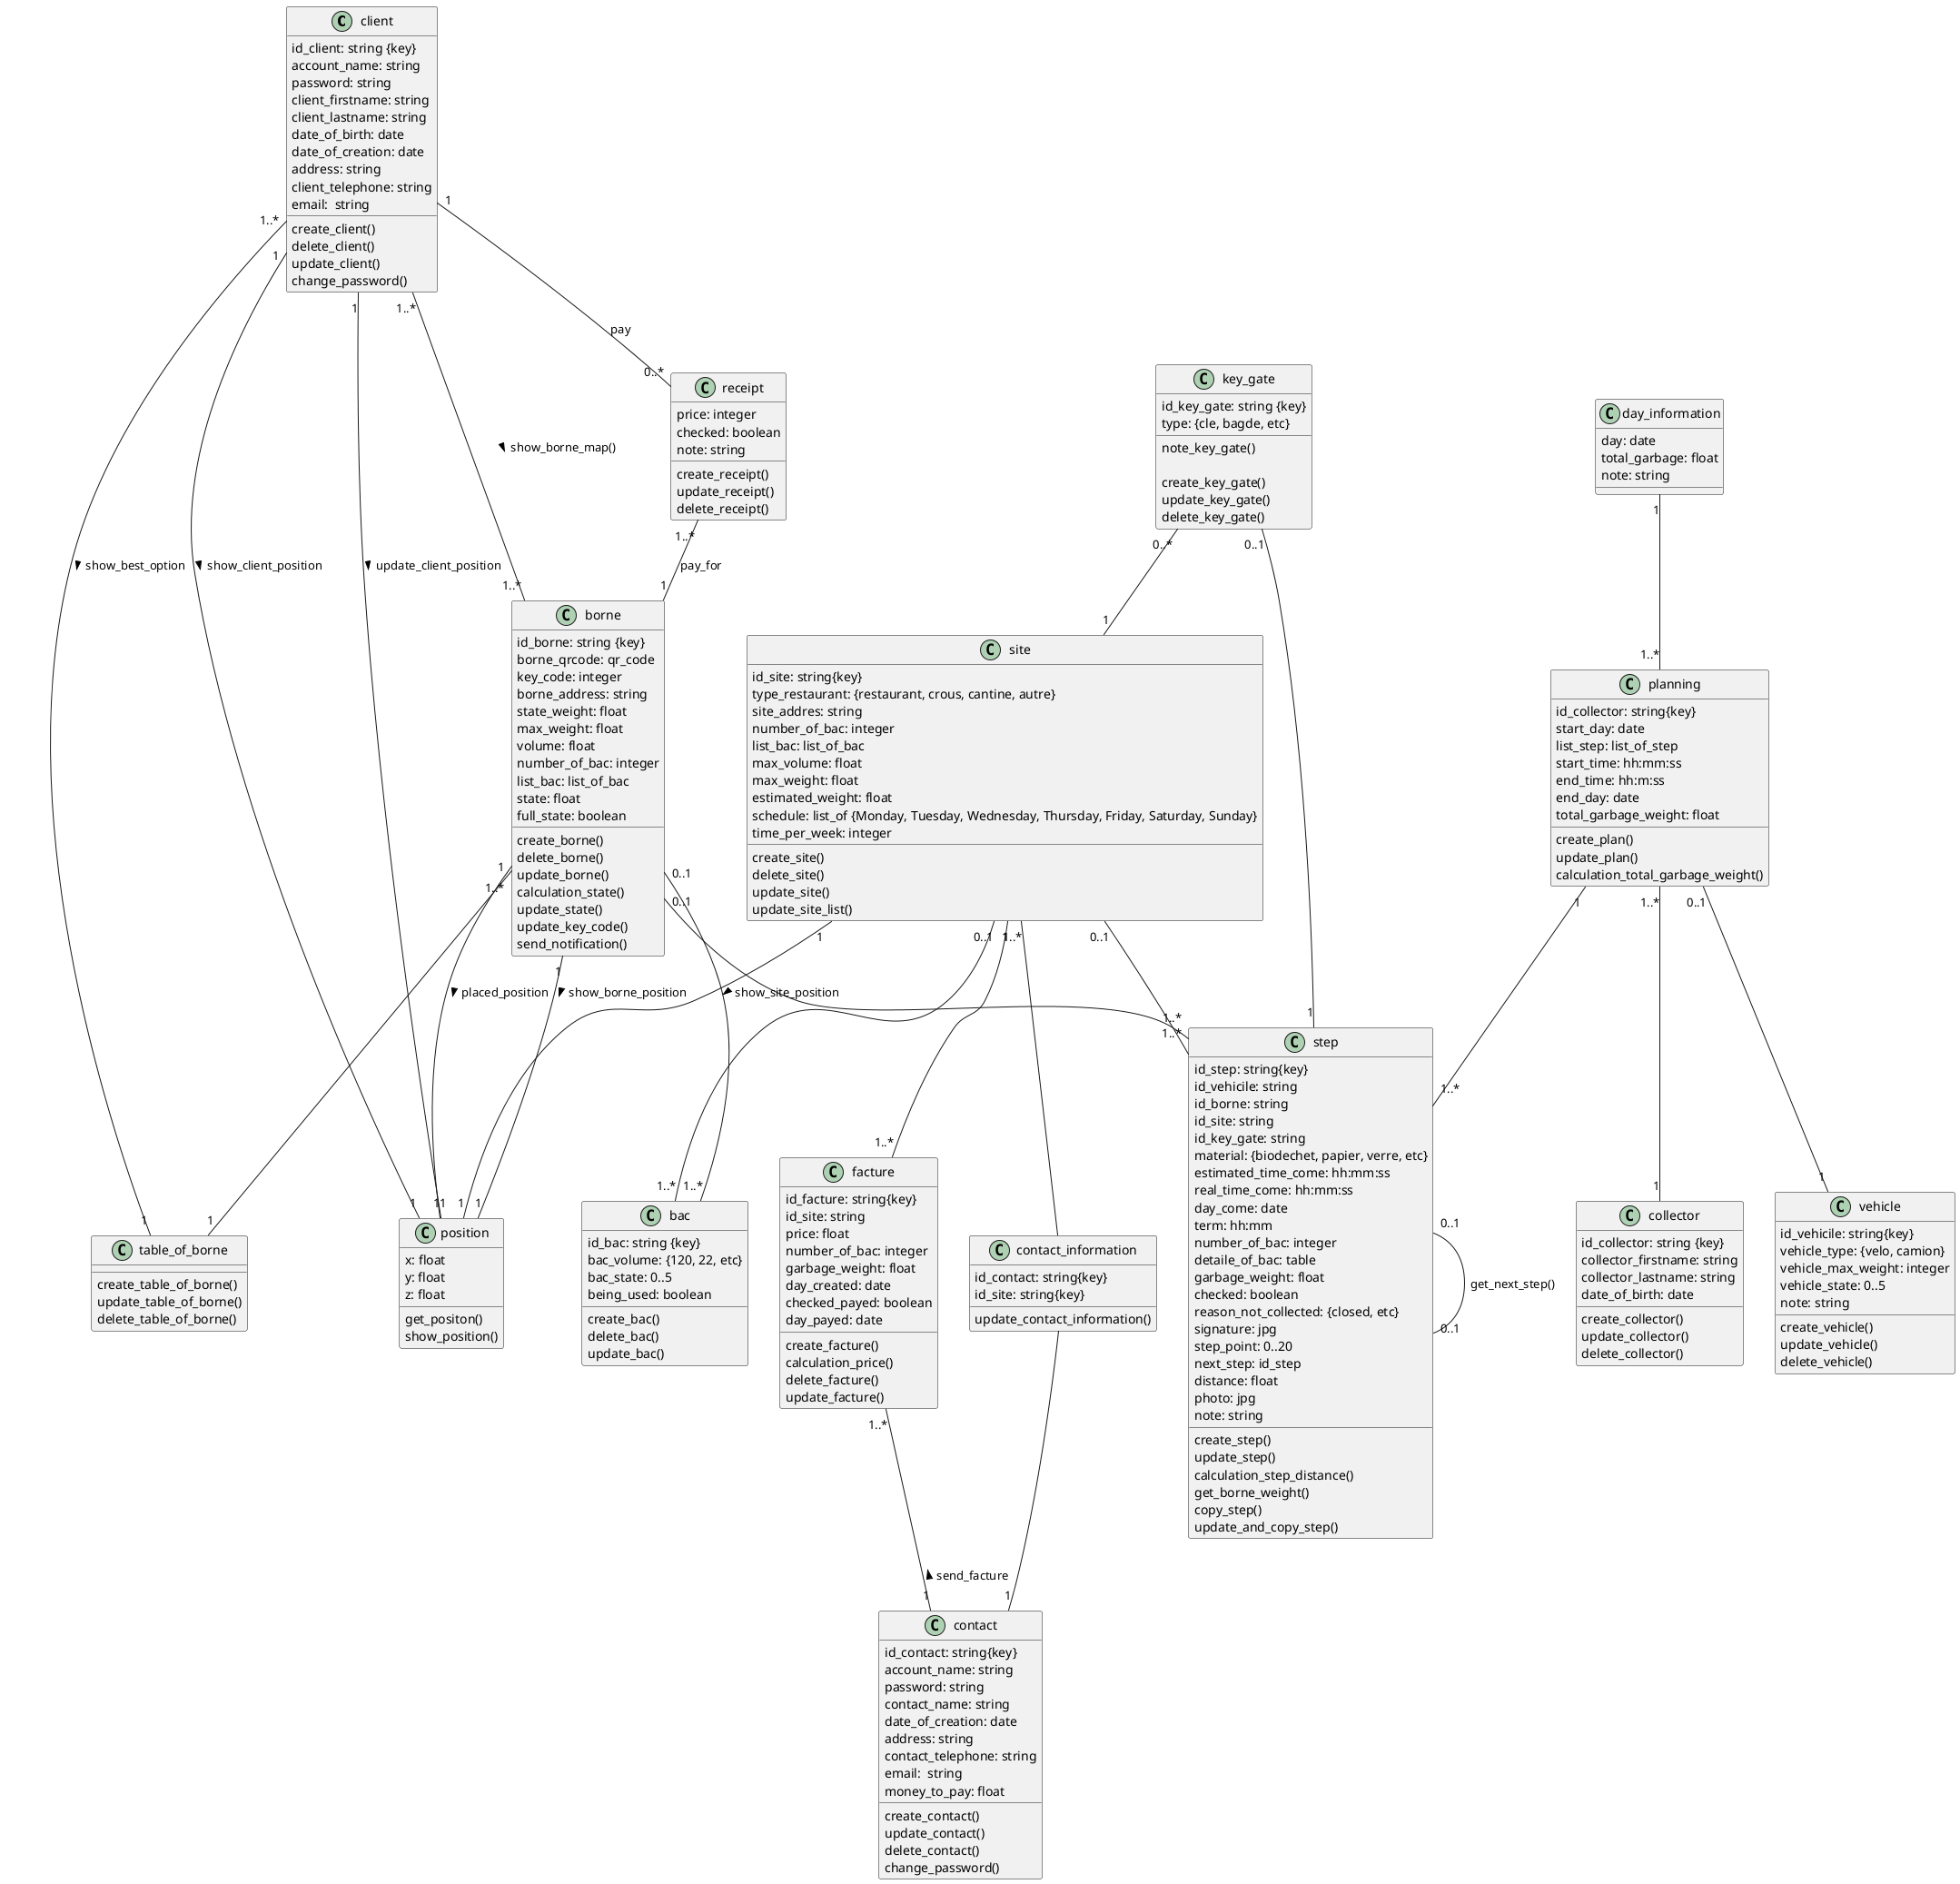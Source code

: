 @startuml

class client{
    id_client: string {key}
    account_name: string
    password: string
    client_firstname: string
    client_lastname: string
    date_of_birth: date
    date_of_creation: date
    address: string
    client_telephone: string
    email:  string

    create_client()
    delete_client()
    update_client()
    change_password()
}
class borne{
    id_borne: string {key}
    borne_qrcode: qr_code
    key_code: integer
    borne_address: string
    state_weight: float
    max_weight: float
    volume: float
    number_of_bac: integer
    list_bac: list_of_bac
    state: float
    full_state: boolean

    create_borne()
    delete_borne()
    update_borne()
    calculation_state()
    update_state()
    update_key_code()
    send_notification()
}

class table_of_borne{
    create_table_of_borne()
    update_table_of_borne()
    delete_table_of_borne()
}

class collector{ 
    id_collector: string {key}
    collector_firstname: string
    collector_lastname: string
    date_of_birth: date

    create_collector()
    update_collector()
    delete_collector()
}

class contact{
    id_contact: string{key}
    account_name: string
    password: string
    contact_name: string
    date_of_creation: date
    address: string
    contact_telephone: string
    email:  string
    money_to_pay: float

    create_contact()
    update_contact()
    delete_contact()
    change_password()

}
class site{
    id_site: string{key}
    type_restaurant: {restaurant, crous, cantine, autre}
    site_addres: string
    number_of_bac: integer
    list_bac: list_of_bac
    max_volume: float
    max_weight: float
    estimated_weight: float
    schedule: list_of {Monday, Tuesday, Wednesday, Thursday, Friday, Saturday, Sunday}
    time_per_week: integer

    create_site()
    delete_site()
    update_site()
    update_site_list()
}

class contact_information{
    id_contact: string{key}
    id_site: string{key}

    update_contact_information()
}

class position{
    x: float
    y: float
    z: float

    get_positon()
    show_position()
}

class bac{
    id_bac: string {key}
    bac_volume: {120, 22, etc}
    bac_state: 0..5
    being_used: boolean

    create_bac()
    delete_bac()
    update_bac()
}

class receipt{
    price: integer
    checked: boolean
    note: string

    create_receipt()
    update_receipt()
    delete_receipt()
}


class step{
    id_step: string{key}
    id_vehicile: string
    id_borne: string
    id_site: string
    id_key_gate: string
    material: {biodechet, papier, verre, etc}
    estimated_time_come: hh:mm:ss
    real_time_come: hh:mm:ss
    day_come: date
    term: hh:mm
    number_of_bac: integer
    detaile_of_bac: table
    garbage_weight: float
    checked: boolean
    reason_not_collected: {closed, etc}
    signature: jpg
    step_point: 0..20
    next_step: id_step
    distance: float
    photo: jpg
    note: string

    create_step()
    update_step()
    calculation_step_distance()
    get_borne_weight()
    copy_step()
    update_and_copy_step()
}

class facture{
    id_facture: string{key}
    id_site: string
    price: float
    number_of_bac: integer
    garbage_weight: float
    day_created: date
    checked_payed: boolean
    day_payed: date

    create_facture()
    calculation_price()
    delete_facture()
    update_facture()
}

class planning{
    id_collector: string{key}
    start_day: date
    list_step: list_of_step
    start_time: hh:mm:ss 
    end_time: hh:m:ss
    end_day: date
    total_garbage_weight: float

    create_plan()
    update_plan()
    calculation_total_garbage_weight()
}

class day_information {
    day: date
    total_garbage: float
    note: string
}

class vehicle{
    id_vehicile: string{key}
    vehicle_type: {velo, camion}
    vehicle_max_weight: integer
    vehicle_state: 0..5
    note: string

    create_vehicle()
    update_vehicle()
    delete_vehicle()
}

class key_gate{
    id_key_gate: string {key}
    type: {cle, bagde, etc}
    note_key_gate()

    create_key_gate()
    update_key_gate()
    delete_key_gate()

}

client "1..*" -- "1" table_of_borne : show_best_option >
client "1" -- "1" position: show_client_position >  
client "1" -- "1" position: update_client_position >
client "1" -- "0..*" receipt: pay

borne "1" -- "1" position: placed_position >
borne "1" -- "1" position: show_borne_position >
borne "0..1" -- "1..*" bac
borne "1..*" -- "1..*" client: show_borne_map() <
borne "0..1" -- "1..*" step
borne "1..*" -- "1" table_of_borne

site "1" -- "1" position: show_site_position >
site "0..1" -- "1..*" bac
site "0..1" -- "1..*" step
site "1..*" --  contact_information
site "1" -- "1..*" facture

facture "1..*" -- "1" contact: send_facture <

contact_information -- "1" contact

receipt "1..*" -- "1" borne: pay_for   

step "0..1" -- "0..1" step: get_next_step()

planning "0..1" -- "1" vehicle
planning "1" -- "1..*" step
planning "1..*" -- "1" collector

day_information "1" -- "1..*" planning

key_gate "0..*" -- "1" site
key_gate "0..1" -- "1" step

@enduml